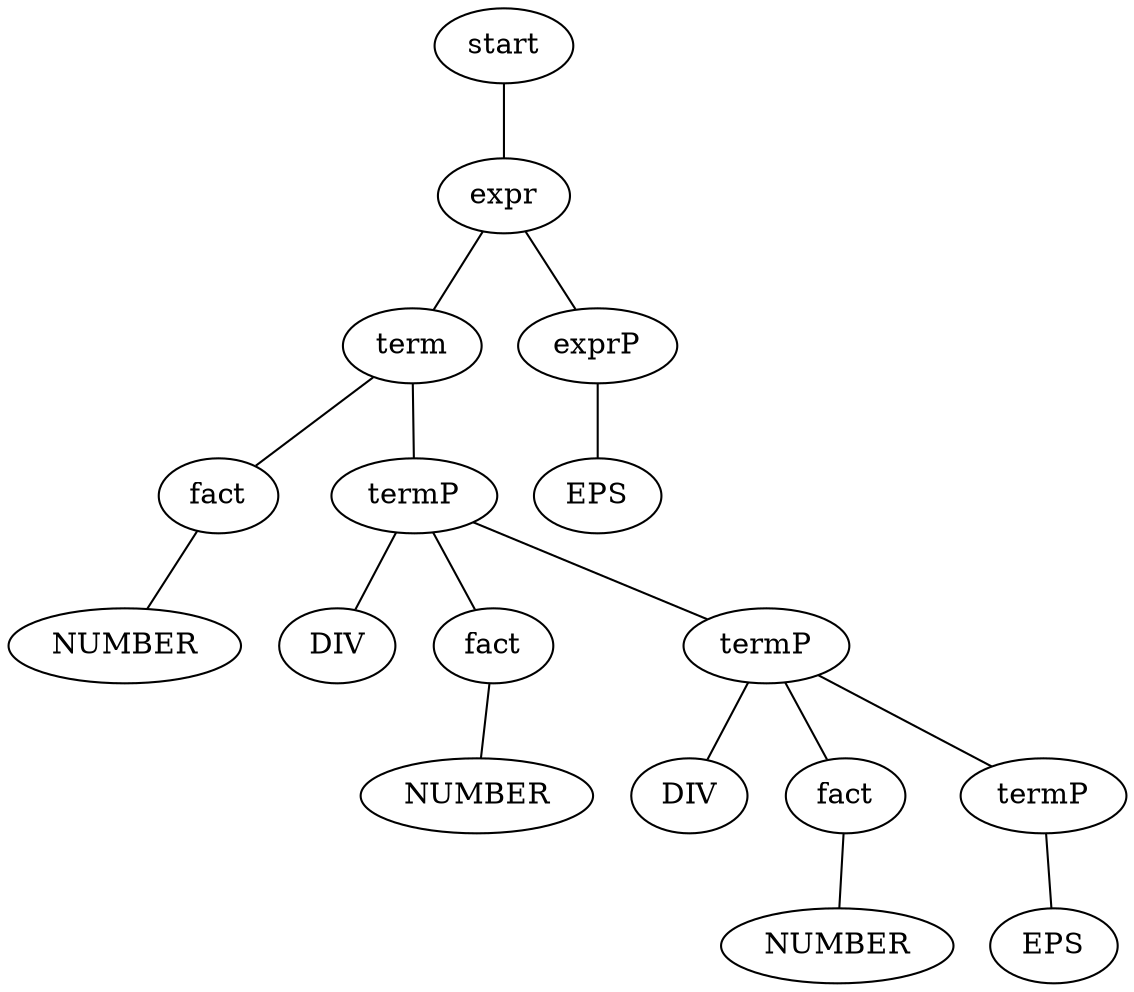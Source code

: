 graph example {
a1 [label="start"];
a4 [label="expr"];
a16 [label="term"];
a64 [label="fact"];
a256 [label="NUMBER"];
a64 -- a256;
a16 -- a64;
a65 [label="termP"];
a260 [label="DIV"];
a65 -- a260;
a261 [label="fact"];
a1044 [label="NUMBER"];
a261 -- a1044;
a65 -- a261;
a262 [label="termP"];
a1048 [label="DIV"];
a262 -- a1048;
a1049 [label="fact"];
a4196 [label="NUMBER"];
a1049 -- a4196;
a262 -- a1049;
a1050 [label="termP"];
a4200 [label="EPS"];
a1050 -- a4200;
a262 -- a1050;
a65 -- a262;
a16 -- a65;
a4 -- a16;
a17 [label="exprP"];
a68 [label="EPS"];
a17 -- a68;
a4 -- a17;
a1 -- a4;
}